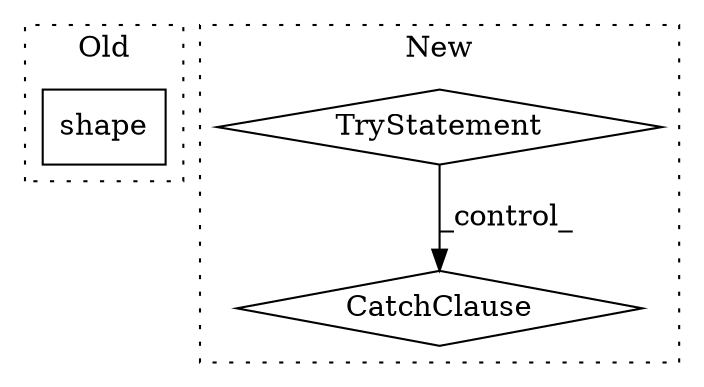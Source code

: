 digraph G {
subgraph cluster0 {
1 [label="shape" a="32" s="1889,1906" l="6,1" shape="box"];
label = "Old";
style="dotted";
}
subgraph cluster1 {
2 [label="TryStatement" a="54" s="1291" l="4" shape="diamond"];
3 [label="CatchClause" a="12" s="1453,1487" l="11,2" shape="diamond"];
label = "New";
style="dotted";
}
2 -> 3 [label="_control_"];
}